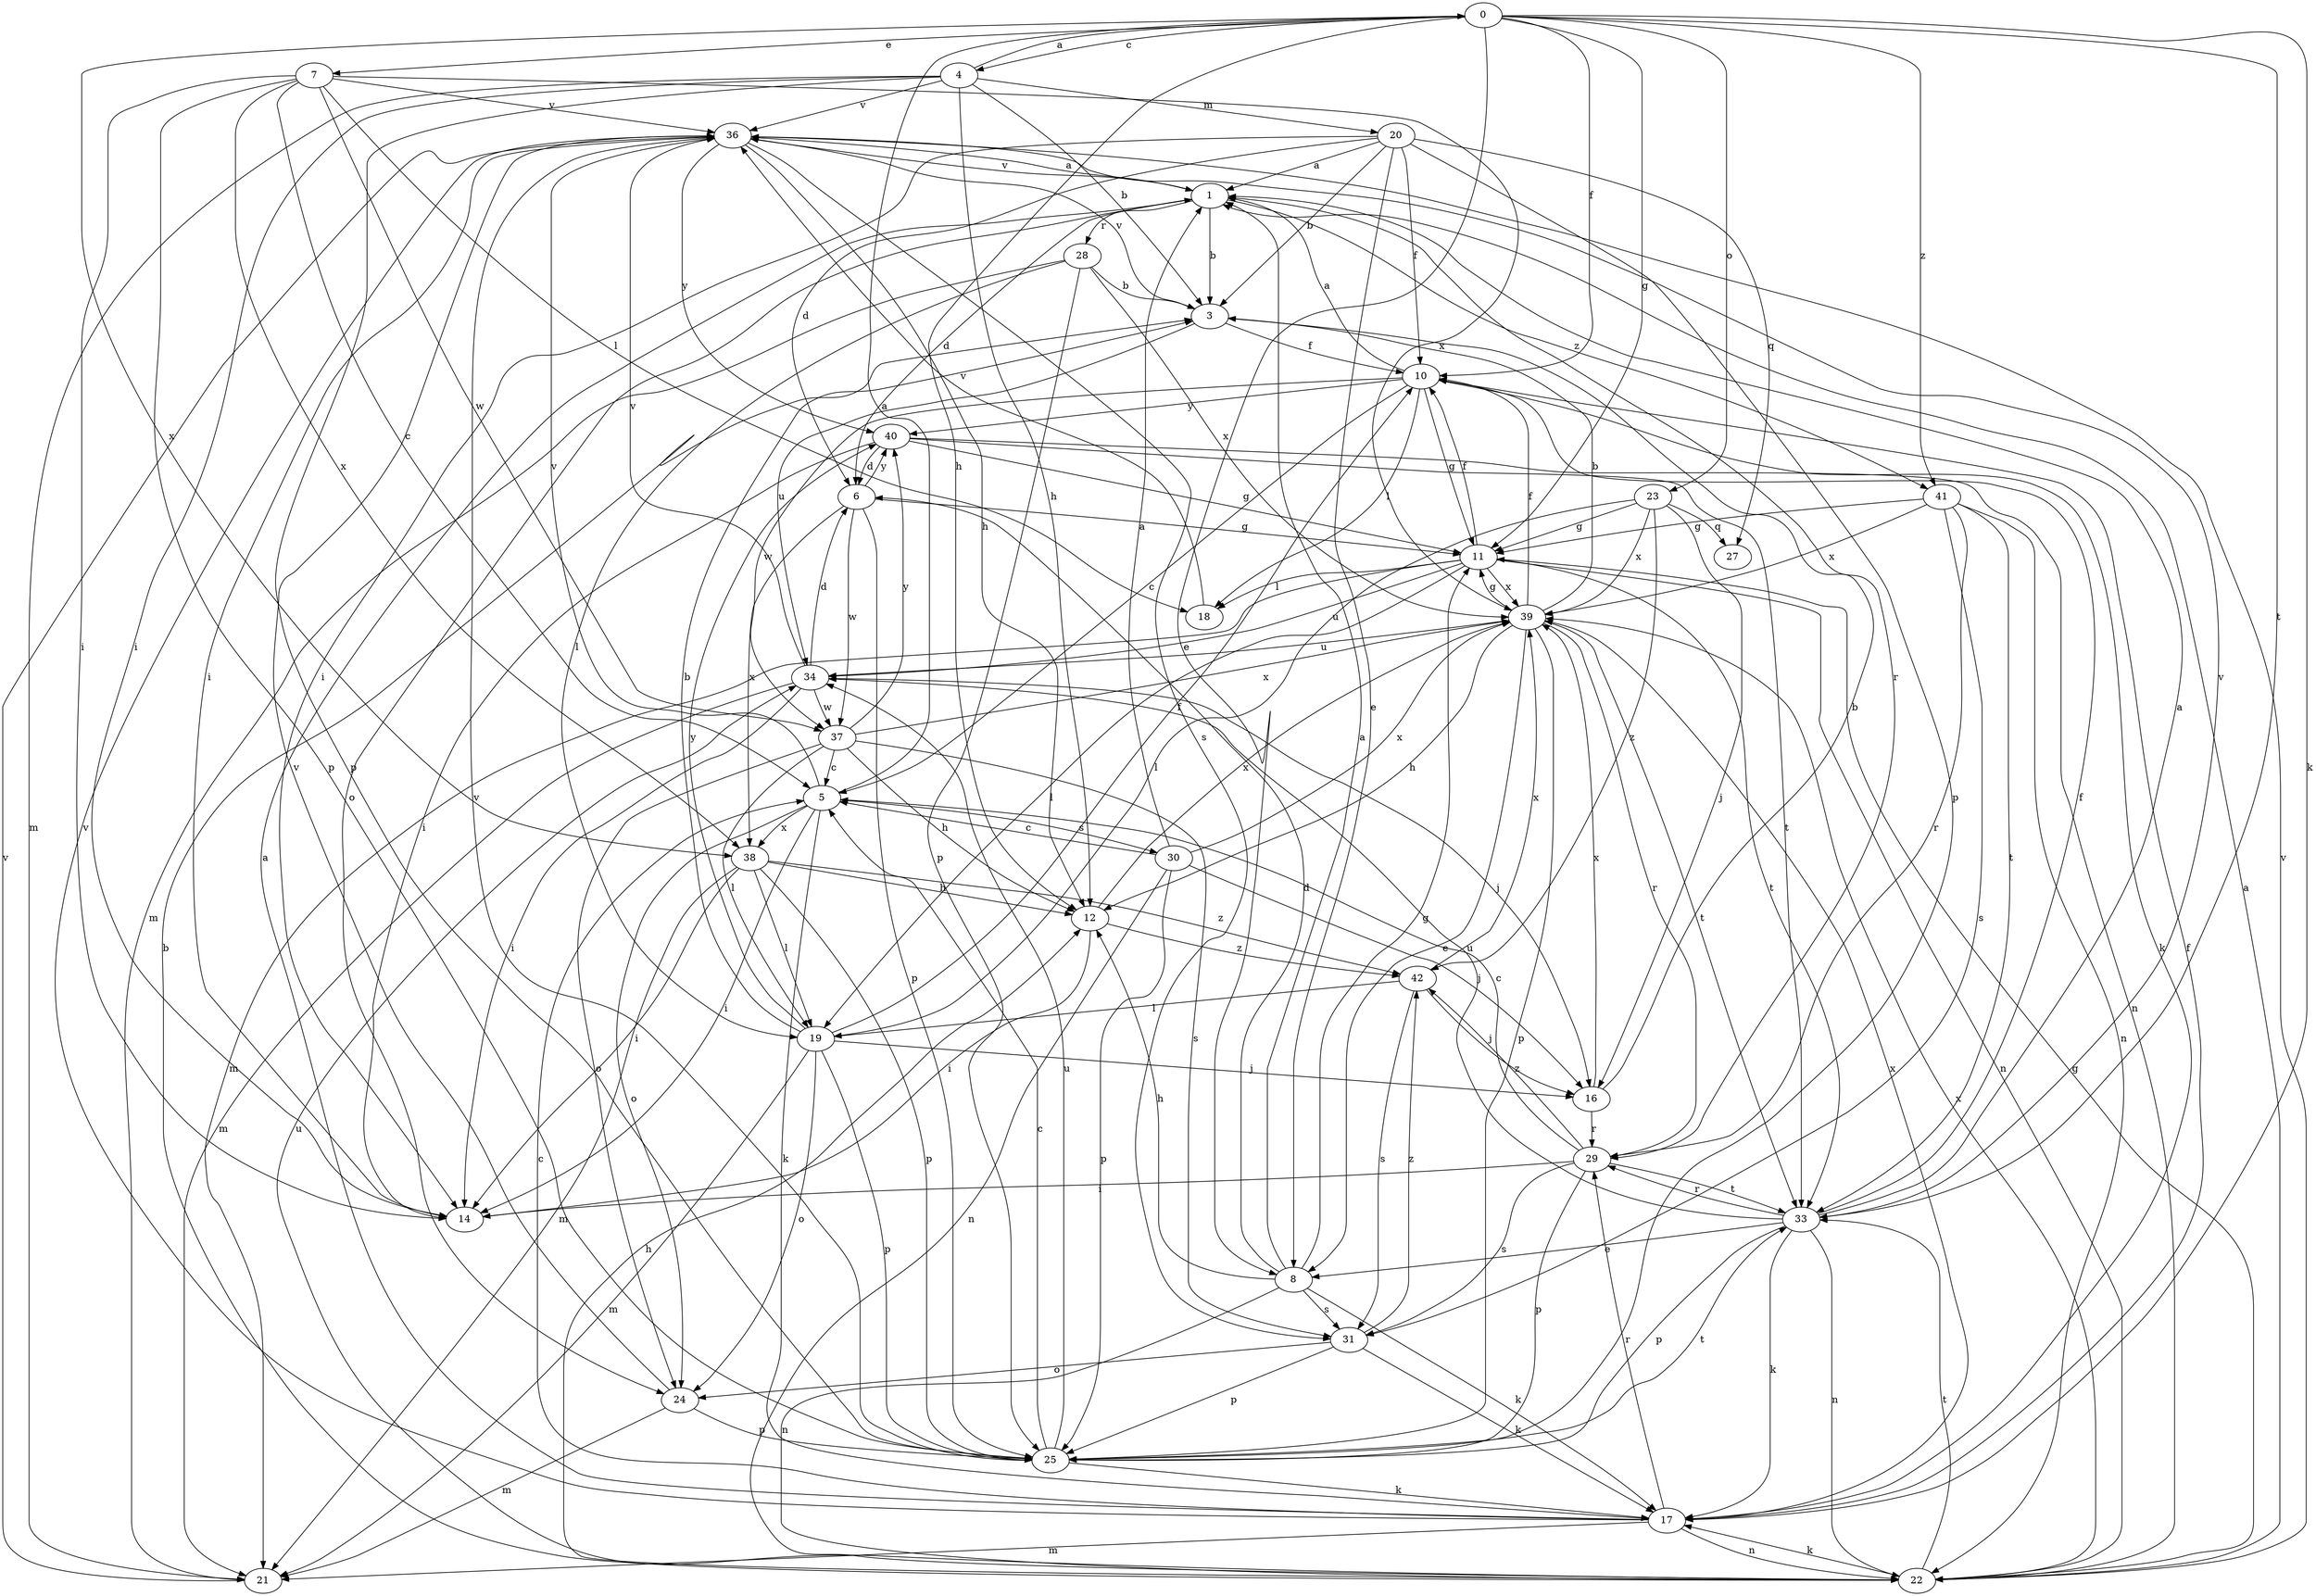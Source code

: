 strict digraph  {
0;
1;
3;
4;
5;
6;
7;
8;
10;
11;
12;
14;
16;
17;
18;
19;
20;
21;
22;
23;
24;
25;
27;
28;
29;
30;
31;
33;
34;
36;
37;
38;
39;
40;
41;
42;
0 -> 4  [label=c];
0 -> 7  [label=e];
0 -> 8  [label=e];
0 -> 10  [label=f];
0 -> 11  [label=g];
0 -> 12  [label=h];
0 -> 17  [label=k];
0 -> 23  [label=o];
0 -> 33  [label=t];
0 -> 38  [label=x];
0 -> 41  [label=z];
1 -> 3  [label=b];
1 -> 6  [label=d];
1 -> 24  [label=o];
1 -> 28  [label=r];
1 -> 29  [label=r];
1 -> 36  [label=v];
1 -> 41  [label=z];
3 -> 10  [label=f];
3 -> 34  [label=u];
3 -> 36  [label=v];
4 -> 0  [label=a];
4 -> 3  [label=b];
4 -> 12  [label=h];
4 -> 14  [label=i];
4 -> 20  [label=m];
4 -> 21  [label=m];
4 -> 25  [label=p];
4 -> 36  [label=v];
5 -> 0  [label=a];
5 -> 14  [label=i];
5 -> 17  [label=k];
5 -> 24  [label=o];
5 -> 30  [label=s];
5 -> 36  [label=v];
5 -> 38  [label=x];
6 -> 11  [label=g];
6 -> 25  [label=p];
6 -> 37  [label=w];
6 -> 38  [label=x];
6 -> 40  [label=y];
7 -> 5  [label=c];
7 -> 14  [label=i];
7 -> 18  [label=l];
7 -> 25  [label=p];
7 -> 36  [label=v];
7 -> 37  [label=w];
7 -> 38  [label=x];
7 -> 39  [label=x];
8 -> 1  [label=a];
8 -> 6  [label=d];
8 -> 11  [label=g];
8 -> 12  [label=h];
8 -> 17  [label=k];
8 -> 22  [label=n];
8 -> 31  [label=s];
10 -> 1  [label=a];
10 -> 5  [label=c];
10 -> 11  [label=g];
10 -> 17  [label=k];
10 -> 18  [label=l];
10 -> 37  [label=w];
10 -> 40  [label=y];
11 -> 10  [label=f];
11 -> 18  [label=l];
11 -> 19  [label=l];
11 -> 21  [label=m];
11 -> 22  [label=n];
11 -> 33  [label=t];
11 -> 34  [label=u];
11 -> 39  [label=x];
12 -> 14  [label=i];
12 -> 39  [label=x];
12 -> 42  [label=z];
16 -> 3  [label=b];
16 -> 29  [label=r];
16 -> 39  [label=x];
17 -> 1  [label=a];
17 -> 5  [label=c];
17 -> 10  [label=f];
17 -> 21  [label=m];
17 -> 22  [label=n];
17 -> 29  [label=r];
17 -> 36  [label=v];
17 -> 39  [label=x];
18 -> 36  [label=v];
19 -> 3  [label=b];
19 -> 10  [label=f];
19 -> 16  [label=j];
19 -> 21  [label=m];
19 -> 24  [label=o];
19 -> 25  [label=p];
19 -> 40  [label=y];
20 -> 1  [label=a];
20 -> 3  [label=b];
20 -> 6  [label=d];
20 -> 8  [label=e];
20 -> 10  [label=f];
20 -> 14  [label=i];
20 -> 25  [label=p];
20 -> 27  [label=q];
21 -> 36  [label=v];
22 -> 1  [label=a];
22 -> 3  [label=b];
22 -> 11  [label=g];
22 -> 12  [label=h];
22 -> 17  [label=k];
22 -> 33  [label=t];
22 -> 34  [label=u];
22 -> 36  [label=v];
22 -> 39  [label=x];
23 -> 11  [label=g];
23 -> 16  [label=j];
23 -> 19  [label=l];
23 -> 27  [label=q];
23 -> 39  [label=x];
23 -> 42  [label=z];
24 -> 21  [label=m];
24 -> 25  [label=p];
24 -> 36  [label=v];
25 -> 5  [label=c];
25 -> 17  [label=k];
25 -> 33  [label=t];
25 -> 34  [label=u];
25 -> 36  [label=v];
28 -> 3  [label=b];
28 -> 19  [label=l];
28 -> 21  [label=m];
28 -> 25  [label=p];
28 -> 39  [label=x];
29 -> 5  [label=c];
29 -> 14  [label=i];
29 -> 25  [label=p];
29 -> 31  [label=s];
29 -> 33  [label=t];
29 -> 42  [label=z];
30 -> 1  [label=a];
30 -> 5  [label=c];
30 -> 16  [label=j];
30 -> 22  [label=n];
30 -> 25  [label=p];
30 -> 39  [label=x];
31 -> 17  [label=k];
31 -> 24  [label=o];
31 -> 25  [label=p];
31 -> 42  [label=z];
33 -> 1  [label=a];
33 -> 8  [label=e];
33 -> 10  [label=f];
33 -> 17  [label=k];
33 -> 22  [label=n];
33 -> 25  [label=p];
33 -> 29  [label=r];
33 -> 34  [label=u];
33 -> 36  [label=v];
34 -> 6  [label=d];
34 -> 14  [label=i];
34 -> 16  [label=j];
34 -> 21  [label=m];
34 -> 36  [label=v];
34 -> 37  [label=w];
36 -> 1  [label=a];
36 -> 12  [label=h];
36 -> 14  [label=i];
36 -> 31  [label=s];
36 -> 40  [label=y];
37 -> 5  [label=c];
37 -> 12  [label=h];
37 -> 19  [label=l];
37 -> 24  [label=o];
37 -> 31  [label=s];
37 -> 39  [label=x];
37 -> 40  [label=y];
38 -> 12  [label=h];
38 -> 14  [label=i];
38 -> 19  [label=l];
38 -> 21  [label=m];
38 -> 25  [label=p];
38 -> 42  [label=z];
39 -> 3  [label=b];
39 -> 8  [label=e];
39 -> 10  [label=f];
39 -> 11  [label=g];
39 -> 12  [label=h];
39 -> 25  [label=p];
39 -> 29  [label=r];
39 -> 33  [label=t];
39 -> 34  [label=u];
40 -> 6  [label=d];
40 -> 11  [label=g];
40 -> 14  [label=i];
40 -> 22  [label=n];
40 -> 33  [label=t];
41 -> 11  [label=g];
41 -> 22  [label=n];
41 -> 29  [label=r];
41 -> 31  [label=s];
41 -> 33  [label=t];
41 -> 39  [label=x];
42 -> 16  [label=j];
42 -> 19  [label=l];
42 -> 31  [label=s];
42 -> 39  [label=x];
}
